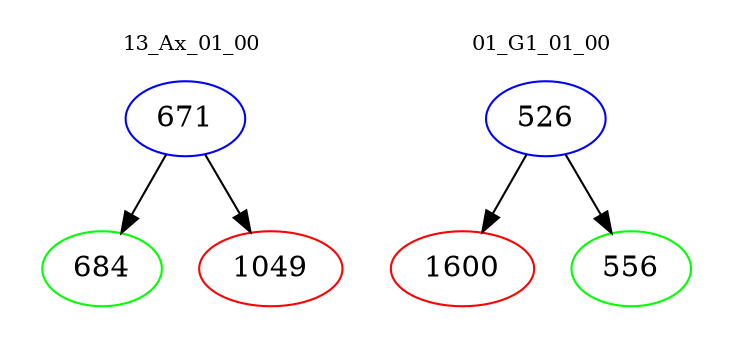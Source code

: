 digraph{
subgraph cluster_0 {
color = white
label = "13_Ax_01_00";
fontsize=10;
T0_671 [label="671", color="blue"]
T0_671 -> T0_684 [color="black"]
T0_684 [label="684", color="green"]
T0_671 -> T0_1049 [color="black"]
T0_1049 [label="1049", color="red"]
}
subgraph cluster_1 {
color = white
label = "01_G1_01_00";
fontsize=10;
T1_526 [label="526", color="blue"]
T1_526 -> T1_1600 [color="black"]
T1_1600 [label="1600", color="red"]
T1_526 -> T1_556 [color="black"]
T1_556 [label="556", color="green"]
}
}
